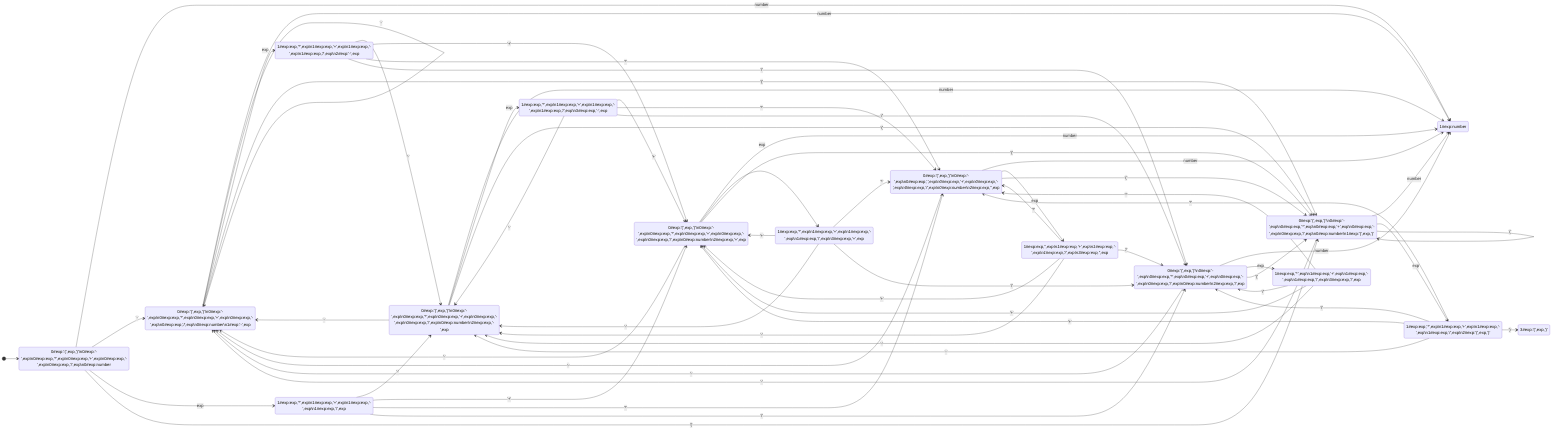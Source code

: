 stateDiagram-v2
direction LR
[*] --> pxlgk
state "0#exp:'(',exp,')'\n0#exp:'-',exp\n0#exp:exp,'*',exp\n0#exp:exp,'+',exp\n0#exp:exp,'-',exp\n0#exp:exp,'/',exp\n0#exp:number" as pxlgk
pxlgk --> n748w88: #110;#117;#109;#98;#101;#114;
pxlgk --> nmfxz8j: #39;#45;#39;
pxlgk --> plrq2mt: #101;#120;#112;
pxlgk --> p45pzbv: #39;#40;#39;
state "1#exp:number" as n748w88
state "0#exp:'(',exp,')'\n0#exp:'-',exp\n0#exp:exp,'*',exp\n0#exp:exp,'+',exp\n0#exp:exp,'-',exp\n0#exp:exp,'/',exp\n0#exp:number\n1#exp:'-',exp" as nmfxz8j
nmfxz8j --> n748w88: #110;#117;#109;#98;#101;#114;
nmfxz8j --> nmfxz8j: #39;#45;#39;
nmfxz8j --> pm6h9n3: #101;#120;#112;
nmfxz8j --> p45pzbv: #39;#40;#39;
state "1#exp:exp,'*',exp\n1#exp:exp,'+',exp\n1#exp:exp,'-',exp\n1#exp:exp,'/',exp" as plrq2mt
plrq2mt --> njhprch: #39;#45;#39;
plrq2mt --> nkft04v: #39;#43;#39;
plrq2mt --> nkwumj2: #39;#42;#39;
plrq2mt --> nijmik3: #39;#47;#39;
state "0#exp:'(',exp,')'\n0#exp:'-',exp\n0#exp:exp,'*',exp\n0#exp:exp,'+',exp\n0#exp:exp,'-',exp\n0#exp:exp,'/',exp\n0#exp:number\n1#exp:'(',exp,')'" as p45pzbv
p45pzbv --> n748w88: #110;#117;#109;#98;#101;#114;
p45pzbv --> nmfxz8j: #39;#45;#39;
p45pzbv --> pnmrvt9: #101;#120;#112;
p45pzbv --> p45pzbv: #39;#40;#39;
state "1#exp:exp,'*',exp\n1#exp:exp,'+',exp\n1#exp:exp,'-',exp\n1#exp:exp,'/',exp\n2#exp:'-',exp" as pm6h9n3
pm6h9n3 --> njhprch: #39;#45;#39;
pm6h9n3 --> nkft04v: #39;#43;#39;
pm6h9n3 --> nkwumj2: #39;#42;#39;
pm6h9n3 --> nijmik3: #39;#47;#39;
state "0#exp:'(',exp,')'\n0#exp:'-',exp\n0#exp:exp,'*',exp\n0#exp:exp,'+',exp\n0#exp:exp,'-',exp\n0#exp:exp,'/',exp\n0#exp:number\n2#exp:exp,'-',exp" as njhprch
njhprch --> n748w88: #110;#117;#109;#98;#101;#114;
njhprch --> nmfxz8j: #39;#45;#39;
njhprch --> nnuv3: #101;#120;#112;
njhprch --> p45pzbv: #39;#40;#39;
state "0#exp:'(',exp,')'\n0#exp:'-',exp\n0#exp:exp,'*',exp\n0#exp:exp,'+',exp\n0#exp:exp,'-',exp\n0#exp:exp,'/',exp\n0#exp:number\n2#exp:exp,'+',exp" as nkft04v
nkft04v --> n748w88: #110;#117;#109;#98;#101;#114;
nkft04v --> nmfxz8j: #39;#45;#39;
nkft04v --> nyr3nh: #101;#120;#112;
nkft04v --> p45pzbv: #39;#40;#39;
state "0#exp:'(',exp,')'\n0#exp:'-',exp\n0#exp:exp,'*',exp\n0#exp:exp,'+',exp\n0#exp:exp,'-',exp\n0#exp:exp,'/',exp\n0#exp:number\n2#exp:exp,'*',exp" as nkwumj2
nkwumj2 --> n748w88: #110;#117;#109;#98;#101;#114;
nkwumj2 --> nmfxz8j: #39;#45;#39;
nkwumj2 --> n1fsq1o: #101;#120;#112;
nkwumj2 --> p45pzbv: #39;#40;#39;
state "0#exp:'(',exp,')'\n0#exp:'-',exp\n0#exp:exp,'*',exp\n0#exp:exp,'+',exp\n0#exp:exp,'-',exp\n0#exp:exp,'/',exp\n0#exp:number\n2#exp:exp,'/',exp" as nijmik3
nijmik3 --> n748w88: #110;#117;#109;#98;#101;#114;
nijmik3 --> nmfxz8j: #39;#45;#39;
nijmik3 --> pxfdxb: #101;#120;#112;
nijmik3 --> p45pzbv: #39;#40;#39;
state "1#exp:exp,'*',exp\n1#exp:exp,'+',exp\n1#exp:exp,'-',exp\n1#exp:exp,'/',exp\n2#exp:'(',exp,')'" as pnmrvt9
pnmrvt9 --> njhprch: #39;#45;#39;
pnmrvt9 --> pmiv7cz: #39;#41;#39;
pnmrvt9 --> nkft04v: #39;#43;#39;
pnmrvt9 --> nkwumj2: #39;#42;#39;
pnmrvt9 --> nijmik3: #39;#47;#39;
state "1#exp:exp,'*',exp\n1#exp:exp,'+',exp\n1#exp:exp,'-',exp\n1#exp:exp,'/',exp\n3#exp:exp,'-',exp" as nnuv3
nnuv3 --> njhprch: #39;#45;#39;
nnuv3 --> nkft04v: #39;#43;#39;
nnuv3 --> nkwumj2: #39;#42;#39;
nnuv3 --> nijmik3: #39;#47;#39;
state "1#exp:exp,'*',exp\n1#exp:exp,'+',exp\n1#exp:exp,'-',exp\n1#exp:exp,'/',exp\n3#exp:exp,'+',exp" as nyr3nh
nyr3nh --> njhprch: #39;#45;#39;
nyr3nh --> nkft04v: #39;#43;#39;
nyr3nh --> nkwumj2: #39;#42;#39;
nyr3nh --> nijmik3: #39;#47;#39;
state "1#exp:exp,'*',exp\n1#exp:exp,'+',exp\n1#exp:exp,'-',exp\n1#exp:exp,'/',exp\n3#exp:exp,'*',exp" as n1fsq1o
n1fsq1o --> njhprch: #39;#45;#39;
n1fsq1o --> nkft04v: #39;#43;#39;
n1fsq1o --> nkwumj2: #39;#42;#39;
n1fsq1o --> nijmik3: #39;#47;#39;
state "1#exp:exp,'*',exp\n1#exp:exp,'+',exp\n1#exp:exp,'-',exp\n1#exp:exp,'/',exp\n3#exp:exp,'/',exp" as pxfdxb
pxfdxb --> njhprch: #39;#45;#39;
pxfdxb --> nkft04v: #39;#43;#39;
pxfdxb --> nkwumj2: #39;#42;#39;
pxfdxb --> nijmik3: #39;#47;#39;
state "3#exp:'(',exp,')'" as pmiv7cz
